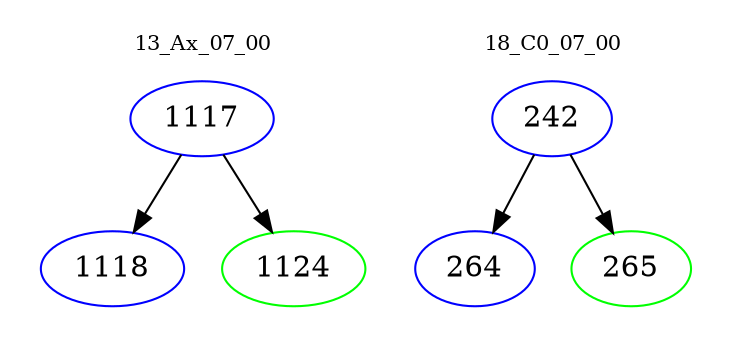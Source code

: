 digraph{
subgraph cluster_0 {
color = white
label = "13_Ax_07_00";
fontsize=10;
T0_1117 [label="1117", color="blue"]
T0_1117 -> T0_1118 [color="black"]
T0_1118 [label="1118", color="blue"]
T0_1117 -> T0_1124 [color="black"]
T0_1124 [label="1124", color="green"]
}
subgraph cluster_1 {
color = white
label = "18_C0_07_00";
fontsize=10;
T1_242 [label="242", color="blue"]
T1_242 -> T1_264 [color="black"]
T1_264 [label="264", color="blue"]
T1_242 -> T1_265 [color="black"]
T1_265 [label="265", color="green"]
}
}
